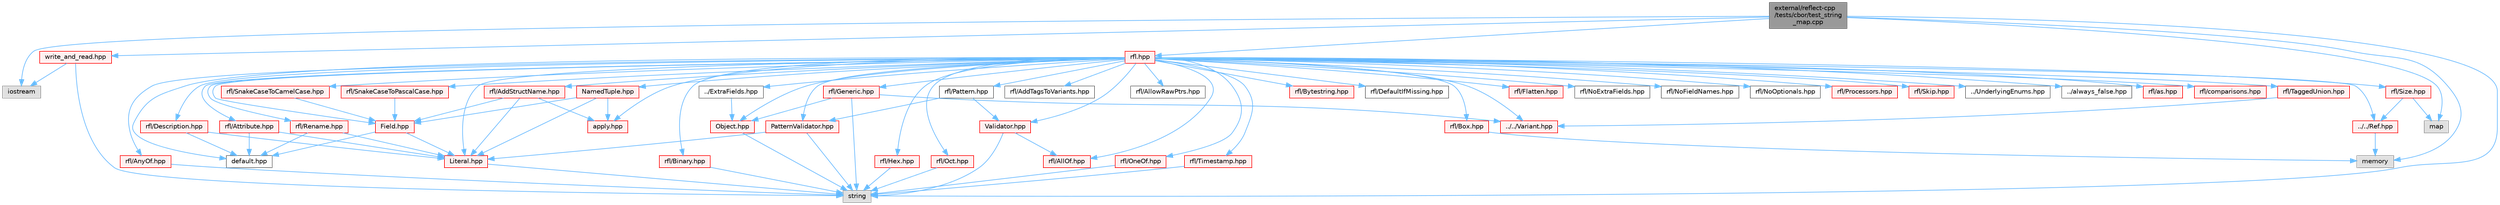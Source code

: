 digraph "external/reflect-cpp/tests/cbor/test_string_map.cpp"
{
 // LATEX_PDF_SIZE
  bgcolor="transparent";
  edge [fontname=Helvetica,fontsize=10,labelfontname=Helvetica,labelfontsize=10];
  node [fontname=Helvetica,fontsize=10,shape=box,height=0.2,width=0.4];
  Node1 [id="Node000001",label="external/reflect-cpp\l/tests/cbor/test_string\l_map.cpp",height=0.2,width=0.4,color="gray40", fillcolor="grey60", style="filled", fontcolor="black",tooltip=" "];
  Node1 -> Node2 [id="edge91_Node000001_Node000002",color="steelblue1",style="solid",tooltip=" "];
  Node2 [id="Node000002",label="iostream",height=0.2,width=0.4,color="grey60", fillcolor="#E0E0E0", style="filled",tooltip=" "];
  Node1 -> Node3 [id="edge92_Node000001_Node000003",color="steelblue1",style="solid",tooltip=" "];
  Node3 [id="Node000003",label="map",height=0.2,width=0.4,color="grey60", fillcolor="#E0E0E0", style="filled",tooltip=" "];
  Node1 -> Node4 [id="edge93_Node000001_Node000004",color="steelblue1",style="solid",tooltip=" "];
  Node4 [id="Node000004",label="memory",height=0.2,width=0.4,color="grey60", fillcolor="#E0E0E0", style="filled",tooltip=" "];
  Node1 -> Node5 [id="edge94_Node000001_Node000005",color="steelblue1",style="solid",tooltip=" "];
  Node5 [id="Node000005",label="rfl.hpp",height=0.2,width=0.4,color="red", fillcolor="#FFF0F0", style="filled",URL="$rfl_8hpp.html",tooltip=" "];
  Node5 -> Node6 [id="edge95_Node000005_Node000006",color="steelblue1",style="solid",tooltip=" "];
  Node6 [id="Node000006",label="rfl/AddStructName.hpp",height=0.2,width=0.4,color="red", fillcolor="#FFF0F0", style="filled",URL="$_add_struct_name_8hpp.html",tooltip=" "];
  Node6 -> Node8 [id="edge96_Node000006_Node000008",color="steelblue1",style="solid",tooltip=" "];
  Node8 [id="Node000008",label="Field.hpp",height=0.2,width=0.4,color="red", fillcolor="#FFF0F0", style="filled",URL="$_field_8hpp.html",tooltip=" "];
  Node8 -> Node13 [id="edge97_Node000008_Node000013",color="steelblue1",style="solid",tooltip=" "];
  Node13 [id="Node000013",label="Literal.hpp",height=0.2,width=0.4,color="red", fillcolor="#FFF0F0", style="filled",URL="$_literal_8hpp.html",tooltip=" "];
  Node13 -> Node17 [id="edge98_Node000013_Node000017",color="steelblue1",style="solid",tooltip=" "];
  Node17 [id="Node000017",label="string",height=0.2,width=0.4,color="grey60", fillcolor="#E0E0E0", style="filled",tooltip=" "];
  Node8 -> Node33 [id="edge99_Node000008_Node000033",color="steelblue1",style="solid",tooltip=" "];
  Node33 [id="Node000033",label="default.hpp",height=0.2,width=0.4,color="grey40", fillcolor="white", style="filled",URL="$default_8hpp.html",tooltip=" "];
  Node6 -> Node13 [id="edge100_Node000006_Node000013",color="steelblue1",style="solid",tooltip=" "];
  Node6 -> Node38 [id="edge101_Node000006_Node000038",color="steelblue1",style="solid",tooltip=" "];
  Node38 [id="Node000038",label="apply.hpp",height=0.2,width=0.4,color="red", fillcolor="#FFF0F0", style="filled",URL="$apply_8hpp.html",tooltip=" "];
  Node5 -> Node55 [id="edge102_Node000005_Node000055",color="steelblue1",style="solid",tooltip=" "];
  Node55 [id="Node000055",label="rfl/AddTagsToVariants.hpp",height=0.2,width=0.4,color="grey40", fillcolor="white", style="filled",URL="$_add_tags_to_variants_8hpp.html",tooltip=" "];
  Node5 -> Node56 [id="edge103_Node000005_Node000056",color="steelblue1",style="solid",tooltip=" "];
  Node56 [id="Node000056",label="rfl/AllOf.hpp",height=0.2,width=0.4,color="red", fillcolor="#FFF0F0", style="filled",URL="$_all_of_8hpp.html",tooltip=" "];
  Node5 -> Node64 [id="edge104_Node000005_Node000064",color="steelblue1",style="solid",tooltip=" "];
  Node64 [id="Node000064",label="rfl/AllowRawPtrs.hpp",height=0.2,width=0.4,color="grey40", fillcolor="white", style="filled",URL="$_allow_raw_ptrs_8hpp.html",tooltip=" "];
  Node5 -> Node65 [id="edge105_Node000005_Node000065",color="steelblue1",style="solid",tooltip=" "];
  Node65 [id="Node000065",label="rfl/AnyOf.hpp",height=0.2,width=0.4,color="red", fillcolor="#FFF0F0", style="filled",URL="$_any_of_8hpp.html",tooltip=" "];
  Node65 -> Node17 [id="edge106_Node000065_Node000017",color="steelblue1",style="solid",tooltip=" "];
  Node5 -> Node67 [id="edge107_Node000005_Node000067",color="steelblue1",style="solid",tooltip=" "];
  Node67 [id="Node000067",label="rfl/Attribute.hpp",height=0.2,width=0.4,color="red", fillcolor="#FFF0F0", style="filled",URL="$_attribute_8hpp.html",tooltip=" "];
  Node67 -> Node13 [id="edge108_Node000067_Node000013",color="steelblue1",style="solid",tooltip=" "];
  Node67 -> Node33 [id="edge109_Node000067_Node000033",color="steelblue1",style="solid",tooltip=" "];
  Node5 -> Node68 [id="edge110_Node000005_Node000068",color="steelblue1",style="solid",tooltip=" "];
  Node68 [id="Node000068",label="rfl/Binary.hpp",height=0.2,width=0.4,color="red", fillcolor="#FFF0F0", style="filled",URL="$_binary_8hpp.html",tooltip=" "];
  Node68 -> Node17 [id="edge111_Node000068_Node000017",color="steelblue1",style="solid",tooltip=" "];
  Node5 -> Node70 [id="edge112_Node000005_Node000070",color="steelblue1",style="solid",tooltip=" "];
  Node70 [id="Node000070",label="rfl/Box.hpp",height=0.2,width=0.4,color="red", fillcolor="#FFF0F0", style="filled",URL="$_box_8hpp.html",tooltip=" "];
  Node70 -> Node4 [id="edge113_Node000070_Node000004",color="steelblue1",style="solid",tooltip=" "];
  Node5 -> Node71 [id="edge114_Node000005_Node000071",color="steelblue1",style="solid",tooltip=" "];
  Node71 [id="Node000071",label="rfl/Bytestring.hpp",height=0.2,width=0.4,color="red", fillcolor="#FFF0F0", style="filled",URL="$_bytestring_8hpp.html",tooltip=" "];
  Node5 -> Node72 [id="edge115_Node000005_Node000072",color="steelblue1",style="solid",tooltip=" "];
  Node72 [id="Node000072",label="rfl/DefaultIfMissing.hpp",height=0.2,width=0.4,color="grey40", fillcolor="white", style="filled",URL="$_default_if_missing_8hpp.html",tooltip=" "];
  Node5 -> Node73 [id="edge116_Node000005_Node000073",color="steelblue1",style="solid",tooltip=" "];
  Node73 [id="Node000073",label="rfl/Description.hpp",height=0.2,width=0.4,color="red", fillcolor="#FFF0F0", style="filled",URL="$_description_8hpp.html",tooltip=" "];
  Node73 -> Node13 [id="edge117_Node000073_Node000013",color="steelblue1",style="solid",tooltip=" "];
  Node73 -> Node33 [id="edge118_Node000073_Node000033",color="steelblue1",style="solid",tooltip=" "];
  Node5 -> Node49 [id="edge119_Node000005_Node000049",color="steelblue1",style="solid",tooltip=" "];
  Node49 [id="Node000049",label="../ExtraFields.hpp",height=0.2,width=0.4,color="grey40", fillcolor="white", style="filled",URL="$_extra_fields_8hpp.html",tooltip=" "];
  Node49 -> Node50 [id="edge120_Node000049_Node000050",color="steelblue1",style="solid",tooltip=" "];
  Node50 [id="Node000050",label="Object.hpp",height=0.2,width=0.4,color="red", fillcolor="#FFF0F0", style="filled",URL="$_object_8hpp.html",tooltip=" "];
  Node50 -> Node17 [id="edge121_Node000050_Node000017",color="steelblue1",style="solid",tooltip=" "];
  Node5 -> Node8 [id="edge122_Node000005_Node000008",color="steelblue1",style="solid",tooltip=" "];
  Node5 -> Node74 [id="edge123_Node000005_Node000074",color="steelblue1",style="solid",tooltip=" "];
  Node74 [id="Node000074",label="rfl/Flatten.hpp",height=0.2,width=0.4,color="red", fillcolor="#FFF0F0", style="filled",URL="$_flatten_8hpp.html",tooltip=" "];
  Node5 -> Node75 [id="edge124_Node000005_Node000075",color="steelblue1",style="solid",tooltip=" "];
  Node75 [id="Node000075",label="rfl/Generic.hpp",height=0.2,width=0.4,color="red", fillcolor="#FFF0F0", style="filled",URL="$_generic_8hpp.html",tooltip=" "];
  Node75 -> Node17 [id="edge125_Node000075_Node000017",color="steelblue1",style="solid",tooltip=" "];
  Node75 -> Node50 [id="edge126_Node000075_Node000050",color="steelblue1",style="solid",tooltip=" "];
  Node75 -> Node59 [id="edge127_Node000075_Node000059",color="steelblue1",style="solid",tooltip=" "];
  Node59 [id="Node000059",label="../../Variant.hpp",height=0.2,width=0.4,color="red", fillcolor="#FFF0F0", style="filled",URL="$_variant_8hpp.html",tooltip=" "];
  Node5 -> Node77 [id="edge128_Node000005_Node000077",color="steelblue1",style="solid",tooltip=" "];
  Node77 [id="Node000077",label="rfl/Hex.hpp",height=0.2,width=0.4,color="red", fillcolor="#FFF0F0", style="filled",URL="$_hex_8hpp.html",tooltip=" "];
  Node77 -> Node17 [id="edge129_Node000077_Node000017",color="steelblue1",style="solid",tooltip=" "];
  Node5 -> Node13 [id="edge130_Node000005_Node000013",color="steelblue1",style="solid",tooltip=" "];
  Node5 -> Node43 [id="edge131_Node000005_Node000043",color="steelblue1",style="solid",tooltip=" "];
  Node43 [id="Node000043",label="NamedTuple.hpp",height=0.2,width=0.4,color="red", fillcolor="#FFF0F0", style="filled",URL="$_named_tuple_8hpp.html",tooltip=" "];
  Node43 -> Node8 [id="edge132_Node000043_Node000008",color="steelblue1",style="solid",tooltip=" "];
  Node43 -> Node13 [id="edge133_Node000043_Node000013",color="steelblue1",style="solid",tooltip=" "];
  Node43 -> Node38 [id="edge134_Node000043_Node000038",color="steelblue1",style="solid",tooltip=" "];
  Node5 -> Node78 [id="edge135_Node000005_Node000078",color="steelblue1",style="solid",tooltip=" "];
  Node78 [id="Node000078",label="rfl/NoExtraFields.hpp",height=0.2,width=0.4,color="grey40", fillcolor="white", style="filled",URL="$_no_extra_fields_8hpp.html",tooltip=" "];
  Node5 -> Node79 [id="edge136_Node000005_Node000079",color="steelblue1",style="solid",tooltip=" "];
  Node79 [id="Node000079",label="rfl/NoFieldNames.hpp",height=0.2,width=0.4,color="grey40", fillcolor="white", style="filled",URL="$_no_field_names_8hpp.html",tooltip=" "];
  Node5 -> Node80 [id="edge137_Node000005_Node000080",color="steelblue1",style="solid",tooltip=" "];
  Node80 [id="Node000080",label="rfl/NoOptionals.hpp",height=0.2,width=0.4,color="grey40", fillcolor="white", style="filled",URL="$_no_optionals_8hpp.html",tooltip=" "];
  Node5 -> Node50 [id="edge138_Node000005_Node000050",color="steelblue1",style="solid",tooltip=" "];
  Node5 -> Node81 [id="edge139_Node000005_Node000081",color="steelblue1",style="solid",tooltip=" "];
  Node81 [id="Node000081",label="rfl/Oct.hpp",height=0.2,width=0.4,color="red", fillcolor="#FFF0F0", style="filled",URL="$_oct_8hpp.html",tooltip=" "];
  Node81 -> Node17 [id="edge140_Node000081_Node000017",color="steelblue1",style="solid",tooltip=" "];
  Node5 -> Node83 [id="edge141_Node000005_Node000083",color="steelblue1",style="solid",tooltip=" "];
  Node83 [id="Node000083",label="rfl/OneOf.hpp",height=0.2,width=0.4,color="red", fillcolor="#FFF0F0", style="filled",URL="$_one_of_8hpp.html",tooltip=" "];
  Node83 -> Node17 [id="edge142_Node000083_Node000017",color="steelblue1",style="solid",tooltip=" "];
  Node5 -> Node84 [id="edge143_Node000005_Node000084",color="steelblue1",style="solid",tooltip=" "];
  Node84 [id="Node000084",label="rfl/Pattern.hpp",height=0.2,width=0.4,color="grey40", fillcolor="white", style="filled",URL="$_pattern_8hpp.html",tooltip=" "];
  Node84 -> Node85 [id="edge144_Node000084_Node000085",color="steelblue1",style="solid",tooltip=" "];
  Node85 [id="Node000085",label="PatternValidator.hpp",height=0.2,width=0.4,color="red", fillcolor="#FFF0F0", style="filled",URL="$_pattern_validator_8hpp.html",tooltip=" "];
  Node85 -> Node17 [id="edge145_Node000085_Node000017",color="steelblue1",style="solid",tooltip=" "];
  Node85 -> Node13 [id="edge146_Node000085_Node000013",color="steelblue1",style="solid",tooltip=" "];
  Node84 -> Node89 [id="edge147_Node000084_Node000089",color="steelblue1",style="solid",tooltip=" "];
  Node89 [id="Node000089",label="Validator.hpp",height=0.2,width=0.4,color="red", fillcolor="#FFF0F0", style="filled",URL="$_validator_8hpp.html",tooltip=" "];
  Node89 -> Node17 [id="edge148_Node000089_Node000017",color="steelblue1",style="solid",tooltip=" "];
  Node89 -> Node56 [id="edge149_Node000089_Node000056",color="steelblue1",style="solid",tooltip=" "];
  Node5 -> Node85 [id="edge150_Node000005_Node000085",color="steelblue1",style="solid",tooltip=" "];
  Node5 -> Node91 [id="edge151_Node000005_Node000091",color="steelblue1",style="solid",tooltip=" "];
  Node91 [id="Node000091",label="rfl/Processors.hpp",height=0.2,width=0.4,color="red", fillcolor="#FFF0F0", style="filled",URL="$_processors_8hpp.html",tooltip=" "];
  Node5 -> Node58 [id="edge152_Node000005_Node000058",color="steelblue1",style="solid",tooltip=" "];
  Node58 [id="Node000058",label="../../Ref.hpp",height=0.2,width=0.4,color="red", fillcolor="#FFF0F0", style="filled",URL="$_ref_8hpp.html",tooltip=" "];
  Node58 -> Node4 [id="edge153_Node000058_Node000004",color="steelblue1",style="solid",tooltip=" "];
  Node5 -> Node100 [id="edge154_Node000005_Node000100",color="steelblue1",style="solid",tooltip=" "];
  Node100 [id="Node000100",label="rfl/Rename.hpp",height=0.2,width=0.4,color="red", fillcolor="#FFF0F0", style="filled",URL="$_rename_8hpp.html",tooltip=" "];
  Node100 -> Node13 [id="edge155_Node000100_Node000013",color="steelblue1",style="solid",tooltip=" "];
  Node100 -> Node33 [id="edge156_Node000100_Node000033",color="steelblue1",style="solid",tooltip=" "];
  Node5 -> Node101 [id="edge157_Node000005_Node000101",color="steelblue1",style="solid",tooltip=" "];
  Node101 [id="Node000101",label="rfl/Size.hpp",height=0.2,width=0.4,color="red", fillcolor="#FFF0F0", style="filled",URL="$_size_8hpp.html",tooltip=" "];
  Node101 -> Node3 [id="edge158_Node000101_Node000003",color="steelblue1",style="solid",tooltip=" "];
  Node101 -> Node58 [id="edge159_Node000101_Node000058",color="steelblue1",style="solid",tooltip=" "];
  Node5 -> Node102 [id="edge160_Node000005_Node000102",color="steelblue1",style="solid",tooltip=" "];
  Node102 [id="Node000102",label="rfl/Skip.hpp",height=0.2,width=0.4,color="red", fillcolor="#FFF0F0", style="filled",URL="$_skip_8hpp.html",tooltip=" "];
  Node5 -> Node104 [id="edge161_Node000005_Node000104",color="steelblue1",style="solid",tooltip=" "];
  Node104 [id="Node000104",label="rfl/SnakeCaseToCamelCase.hpp",height=0.2,width=0.4,color="red", fillcolor="#FFF0F0", style="filled",URL="$_snake_case_to_camel_case_8hpp.html",tooltip=" "];
  Node104 -> Node8 [id="edge162_Node000104_Node000008",color="steelblue1",style="solid",tooltip=" "];
  Node5 -> Node107 [id="edge163_Node000005_Node000107",color="steelblue1",style="solid",tooltip=" "];
  Node107 [id="Node000107",label="rfl/SnakeCaseToPascalCase.hpp",height=0.2,width=0.4,color="red", fillcolor="#FFF0F0", style="filled",URL="$_snake_case_to_pascal_case_8hpp.html",tooltip=" "];
  Node107 -> Node8 [id="edge164_Node000107_Node000008",color="steelblue1",style="solid",tooltip=" "];
  Node5 -> Node108 [id="edge165_Node000005_Node000108",color="steelblue1",style="solid",tooltip=" "];
  Node108 [id="Node000108",label="rfl/TaggedUnion.hpp",height=0.2,width=0.4,color="red", fillcolor="#FFF0F0", style="filled",URL="$_tagged_union_8hpp.html",tooltip=" "];
  Node108 -> Node59 [id="edge166_Node000108_Node000059",color="steelblue1",style="solid",tooltip=" "];
  Node5 -> Node150 [id="edge167_Node000005_Node000150",color="steelblue1",style="solid",tooltip=" "];
  Node150 [id="Node000150",label="rfl/Timestamp.hpp",height=0.2,width=0.4,color="red", fillcolor="#FFF0F0", style="filled",URL="$_timestamp_8hpp.html",tooltip=" "];
  Node150 -> Node17 [id="edge168_Node000150_Node000017",color="steelblue1",style="solid",tooltip=" "];
  Node5 -> Node99 [id="edge169_Node000005_Node000099",color="steelblue1",style="solid",tooltip=" "];
  Node99 [id="Node000099",label="../UnderlyingEnums.hpp",height=0.2,width=0.4,color="grey40", fillcolor="white", style="filled",URL="$_underlying_enums_8hpp.html",tooltip=" "];
  Node5 -> Node89 [id="edge170_Node000005_Node000089",color="steelblue1",style="solid",tooltip=" "];
  Node5 -> Node59 [id="edge171_Node000005_Node000059",color="steelblue1",style="solid",tooltip=" "];
  Node5 -> Node116 [id="edge172_Node000005_Node000116",color="steelblue1",style="solid",tooltip=" "];
  Node116 [id="Node000116",label="../always_false.hpp",height=0.2,width=0.4,color="grey40", fillcolor="white", style="filled",URL="$always__false_8hpp.html",tooltip=" "];
  Node5 -> Node38 [id="edge173_Node000005_Node000038",color="steelblue1",style="solid",tooltip=" "];
  Node5 -> Node153 [id="edge174_Node000005_Node000153",color="steelblue1",style="solid",tooltip=" "];
  Node153 [id="Node000153",label="rfl/as.hpp",height=0.2,width=0.4,color="red", fillcolor="#FFF0F0", style="filled",URL="$as_8hpp.html",tooltip=" "];
  Node5 -> Node163 [id="edge175_Node000005_Node000163",color="steelblue1",style="solid",tooltip=" "];
  Node163 [id="Node000163",label="rfl/comparisons.hpp",height=0.2,width=0.4,color="red", fillcolor="#FFF0F0", style="filled",URL="$comparisons_8hpp.html",tooltip=" "];
  Node5 -> Node33 [id="edge176_Node000005_Node000033",color="steelblue1",style="solid",tooltip=" "];
  Node1 -> Node17 [id="edge177_Node000001_Node000017",color="steelblue1",style="solid",tooltip=" "];
  Node1 -> Node296 [id="edge178_Node000001_Node000296",color="steelblue1",style="solid",tooltip=" "];
  Node296 [id="Node000296",label="write_and_read.hpp",height=0.2,width=0.4,color="red", fillcolor="#FFF0F0", style="filled",URL="$cbor_2write__and__read_8hpp.html",tooltip=" "];
  Node296 -> Node2 [id="edge179_Node000296_Node000002",color="steelblue1",style="solid",tooltip=" "];
  Node296 -> Node17 [id="edge180_Node000296_Node000017",color="steelblue1",style="solid",tooltip=" "];
}
